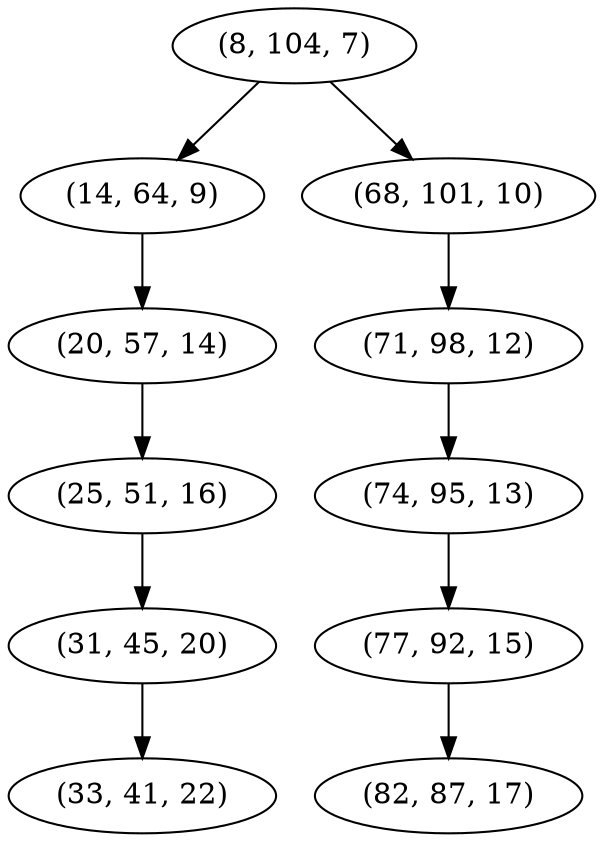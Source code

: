 digraph tree {
    "(8, 104, 7)";
    "(14, 64, 9)";
    "(20, 57, 14)";
    "(25, 51, 16)";
    "(31, 45, 20)";
    "(33, 41, 22)";
    "(68, 101, 10)";
    "(71, 98, 12)";
    "(74, 95, 13)";
    "(77, 92, 15)";
    "(82, 87, 17)";
    "(8, 104, 7)" -> "(14, 64, 9)";
    "(8, 104, 7)" -> "(68, 101, 10)";
    "(14, 64, 9)" -> "(20, 57, 14)";
    "(20, 57, 14)" -> "(25, 51, 16)";
    "(25, 51, 16)" -> "(31, 45, 20)";
    "(31, 45, 20)" -> "(33, 41, 22)";
    "(68, 101, 10)" -> "(71, 98, 12)";
    "(71, 98, 12)" -> "(74, 95, 13)";
    "(74, 95, 13)" -> "(77, 92, 15)";
    "(77, 92, 15)" -> "(82, 87, 17)";
}
